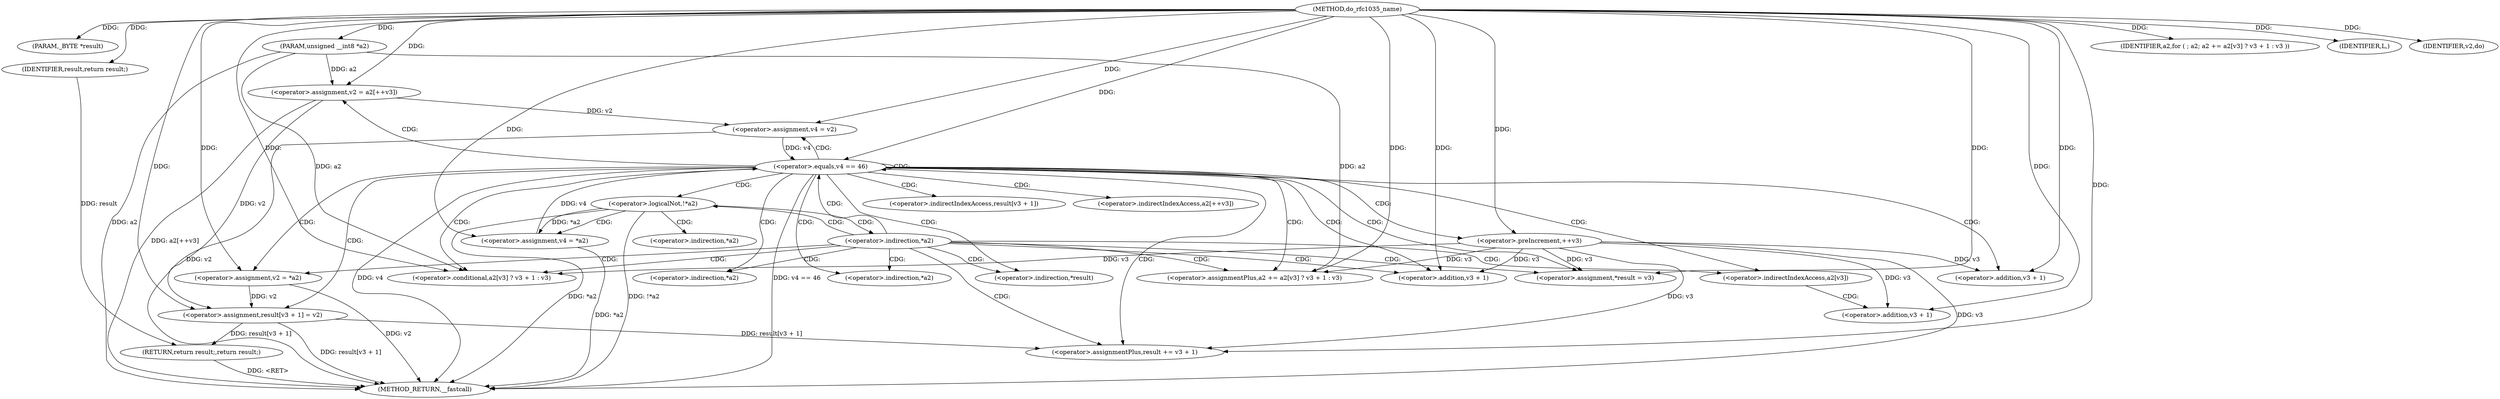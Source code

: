 digraph do_rfc1035_name {  
"1000104" [label = "(METHOD,do_rfc1035_name)" ]
"1000177" [label = "(METHOD_RETURN,__fastcall)" ]
"1000105" [label = "(PARAM,_BYTE *result)" ]
"1000106" [label = "(PARAM,unsigned __int8 *a2)" ]
"1000112" [label = "(IDENTIFIER,a2,for ( ; a2; a2 += a2[v3] ? v3 + 1 : v3 ))" ]
"1000113" [label = "(<operator>.assignmentPlus,a2 += a2[v3] ? v3 + 1 : v3)" ]
"1000115" [label = "(<operator>.conditional,a2[v3] ? v3 + 1 : v3)" ]
"1000119" [label = "(<operator>.addition,v3 + 1)" ]
"1000124" [label = "(<operator>.assignment,v2 = *a2)" ]
"1000129" [label = "(<operator>.logicalNot,!*a2)" ]
"1000133" [label = "(IDENTIFIER,L,)" ]
"1000134" [label = "(<operator>.assignment,v4 = *a2)" ]
"1000145" [label = "(<operator>.equals,v4 == 46)" ]
"1000149" [label = "(<operator>.assignment,result[v3 + 1] = v2)" ]
"1000152" [label = "(<operator>.addition,v3 + 1)" ]
"1000156" [label = "(<operator>.assignment,v2 = a2[++v3])" ]
"1000160" [label = "(<operator>.preIncrement,++v3)" ]
"1000162" [label = "(<operator>.assignment,v4 = v2)" ]
"1000165" [label = "(IDENTIFIER,v2,do)" ]
"1000166" [label = "(<operator>.assignment,*result = v3)" ]
"1000170" [label = "(<operator>.assignmentPlus,result += v3 + 1)" ]
"1000172" [label = "(<operator>.addition,v3 + 1)" ]
"1000175" [label = "(RETURN,return result;,return result;)" ]
"1000176" [label = "(IDENTIFIER,result,return result;)" ]
"1000116" [label = "(<operator>.indirectIndexAccess,a2[v3])" ]
"1000126" [label = "(<operator>.indirection,*a2)" ]
"1000130" [label = "(<operator>.indirection,*a2)" ]
"1000136" [label = "(<operator>.indirection,*a2)" ]
"1000139" [label = "(<operator>.indirection,*a2)" ]
"1000150" [label = "(<operator>.indirectIndexAccess,result[v3 + 1])" ]
"1000158" [label = "(<operator>.indirectIndexAccess,a2[++v3])" ]
"1000167" [label = "(<operator>.indirection,*result)" ]
  "1000175" -> "1000177"  [ label = "DDG: <RET>"] 
  "1000162" -> "1000177"  [ label = "DDG: v2"] 
  "1000156" -> "1000177"  [ label = "DDG: a2[++v3]"] 
  "1000124" -> "1000177"  [ label = "DDG: v2"] 
  "1000145" -> "1000177"  [ label = "DDG: v4 == 46"] 
  "1000129" -> "1000177"  [ label = "DDG: !*a2"] 
  "1000145" -> "1000177"  [ label = "DDG: v4"] 
  "1000134" -> "1000177"  [ label = "DDG: *a2"] 
  "1000160" -> "1000177"  [ label = "DDG: v3"] 
  "1000129" -> "1000177"  [ label = "DDG: *a2"] 
  "1000149" -> "1000177"  [ label = "DDG: result[v3 + 1]"] 
  "1000106" -> "1000177"  [ label = "DDG: a2"] 
  "1000104" -> "1000105"  [ label = "DDG: "] 
  "1000104" -> "1000106"  [ label = "DDG: "] 
  "1000104" -> "1000112"  [ label = "DDG: "] 
  "1000106" -> "1000113"  [ label = "DDG: a2"] 
  "1000104" -> "1000113"  [ label = "DDG: "] 
  "1000160" -> "1000113"  [ label = "DDG: v3"] 
  "1000106" -> "1000115"  [ label = "DDG: a2"] 
  "1000104" -> "1000115"  [ label = "DDG: "] 
  "1000160" -> "1000115"  [ label = "DDG: v3"] 
  "1000104" -> "1000119"  [ label = "DDG: "] 
  "1000160" -> "1000119"  [ label = "DDG: v3"] 
  "1000104" -> "1000124"  [ label = "DDG: "] 
  "1000104" -> "1000133"  [ label = "DDG: "] 
  "1000129" -> "1000134"  [ label = "DDG: *a2"] 
  "1000104" -> "1000134"  [ label = "DDG: "] 
  "1000162" -> "1000145"  [ label = "DDG: v4"] 
  "1000134" -> "1000145"  [ label = "DDG: v4"] 
  "1000104" -> "1000145"  [ label = "DDG: "] 
  "1000124" -> "1000149"  [ label = "DDG: v2"] 
  "1000104" -> "1000149"  [ label = "DDG: "] 
  "1000156" -> "1000149"  [ label = "DDG: v2"] 
  "1000160" -> "1000152"  [ label = "DDG: v3"] 
  "1000104" -> "1000152"  [ label = "DDG: "] 
  "1000106" -> "1000156"  [ label = "DDG: a2"] 
  "1000104" -> "1000156"  [ label = "DDG: "] 
  "1000104" -> "1000160"  [ label = "DDG: "] 
  "1000156" -> "1000162"  [ label = "DDG: v2"] 
  "1000104" -> "1000162"  [ label = "DDG: "] 
  "1000104" -> "1000165"  [ label = "DDG: "] 
  "1000160" -> "1000166"  [ label = "DDG: v3"] 
  "1000104" -> "1000166"  [ label = "DDG: "] 
  "1000104" -> "1000170"  [ label = "DDG: "] 
  "1000160" -> "1000170"  [ label = "DDG: v3"] 
  "1000149" -> "1000170"  [ label = "DDG: result[v3 + 1]"] 
  "1000104" -> "1000172"  [ label = "DDG: "] 
  "1000160" -> "1000172"  [ label = "DDG: v3"] 
  "1000176" -> "1000175"  [ label = "DDG: result"] 
  "1000149" -> "1000175"  [ label = "DDG: result[v3 + 1]"] 
  "1000104" -> "1000176"  [ label = "DDG: "] 
  "1000116" -> "1000119"  [ label = "CDG: "] 
  "1000129" -> "1000139"  [ label = "CDG: "] 
  "1000129" -> "1000136"  [ label = "CDG: "] 
  "1000129" -> "1000134"  [ label = "CDG: "] 
  "1000139" -> "1000172"  [ label = "CDG: "] 
  "1000139" -> "1000170"  [ label = "CDG: "] 
  "1000139" -> "1000167"  [ label = "CDG: "] 
  "1000139" -> "1000166"  [ label = "CDG: "] 
  "1000139" -> "1000116"  [ label = "CDG: "] 
  "1000139" -> "1000115"  [ label = "CDG: "] 
  "1000139" -> "1000113"  [ label = "CDG: "] 
  "1000139" -> "1000145"  [ label = "CDG: "] 
  "1000139" -> "1000126"  [ label = "CDG: "] 
  "1000139" -> "1000124"  [ label = "CDG: "] 
  "1000139" -> "1000130"  [ label = "CDG: "] 
  "1000139" -> "1000129"  [ label = "CDG: "] 
  "1000145" -> "1000162"  [ label = "CDG: "] 
  "1000145" -> "1000160"  [ label = "CDG: "] 
  "1000145" -> "1000158"  [ label = "CDG: "] 
  "1000145" -> "1000156"  [ label = "CDG: "] 
  "1000145" -> "1000152"  [ label = "CDG: "] 
  "1000145" -> "1000150"  [ label = "CDG: "] 
  "1000145" -> "1000149"  [ label = "CDG: "] 
  "1000145" -> "1000172"  [ label = "CDG: "] 
  "1000145" -> "1000170"  [ label = "CDG: "] 
  "1000145" -> "1000167"  [ label = "CDG: "] 
  "1000145" -> "1000166"  [ label = "CDG: "] 
  "1000145" -> "1000116"  [ label = "CDG: "] 
  "1000145" -> "1000115"  [ label = "CDG: "] 
  "1000145" -> "1000113"  [ label = "CDG: "] 
  "1000145" -> "1000145"  [ label = "CDG: "] 
  "1000145" -> "1000126"  [ label = "CDG: "] 
  "1000145" -> "1000124"  [ label = "CDG: "] 
  "1000145" -> "1000130"  [ label = "CDG: "] 
  "1000145" -> "1000129"  [ label = "CDG: "] 
}
